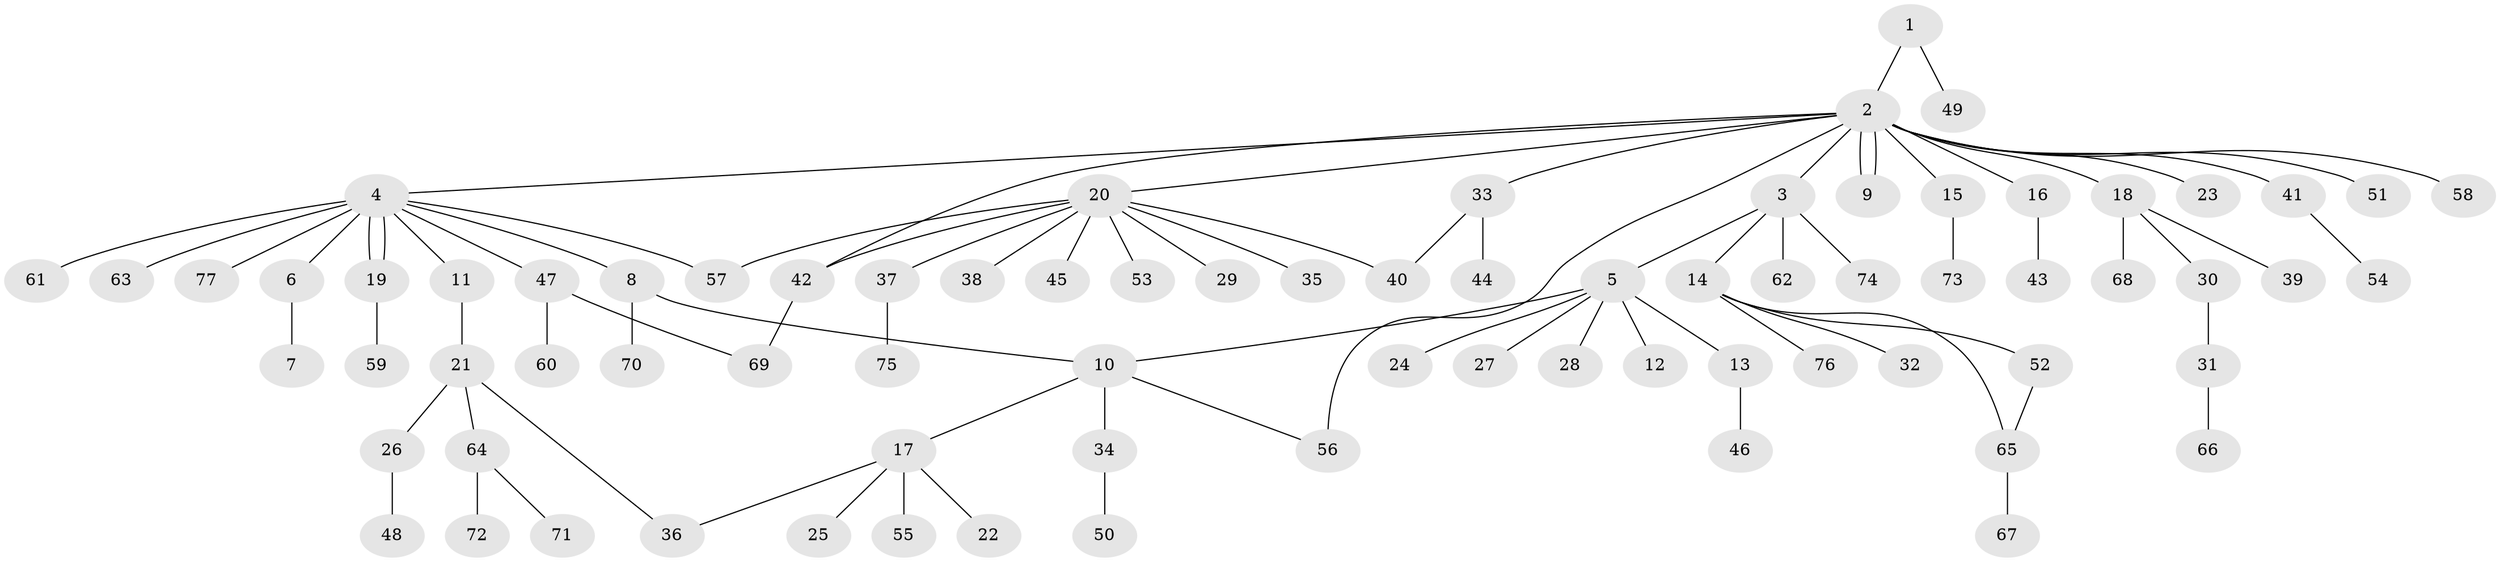 // Generated by graph-tools (version 1.1) at 2025/47/03/09/25 04:47:22]
// undirected, 77 vertices, 86 edges
graph export_dot {
graph [start="1"]
  node [color=gray90,style=filled];
  1;
  2;
  3;
  4;
  5;
  6;
  7;
  8;
  9;
  10;
  11;
  12;
  13;
  14;
  15;
  16;
  17;
  18;
  19;
  20;
  21;
  22;
  23;
  24;
  25;
  26;
  27;
  28;
  29;
  30;
  31;
  32;
  33;
  34;
  35;
  36;
  37;
  38;
  39;
  40;
  41;
  42;
  43;
  44;
  45;
  46;
  47;
  48;
  49;
  50;
  51;
  52;
  53;
  54;
  55;
  56;
  57;
  58;
  59;
  60;
  61;
  62;
  63;
  64;
  65;
  66;
  67;
  68;
  69;
  70;
  71;
  72;
  73;
  74;
  75;
  76;
  77;
  1 -- 2;
  1 -- 49;
  2 -- 3;
  2 -- 4;
  2 -- 9;
  2 -- 9;
  2 -- 15;
  2 -- 16;
  2 -- 18;
  2 -- 20;
  2 -- 23;
  2 -- 33;
  2 -- 41;
  2 -- 42;
  2 -- 51;
  2 -- 56;
  2 -- 58;
  3 -- 5;
  3 -- 14;
  3 -- 62;
  3 -- 74;
  4 -- 6;
  4 -- 8;
  4 -- 11;
  4 -- 19;
  4 -- 19;
  4 -- 47;
  4 -- 57;
  4 -- 61;
  4 -- 63;
  4 -- 77;
  5 -- 10;
  5 -- 12;
  5 -- 13;
  5 -- 24;
  5 -- 27;
  5 -- 28;
  6 -- 7;
  8 -- 10;
  8 -- 70;
  10 -- 17;
  10 -- 34;
  10 -- 56;
  11 -- 21;
  13 -- 46;
  14 -- 32;
  14 -- 52;
  14 -- 65;
  14 -- 76;
  15 -- 73;
  16 -- 43;
  17 -- 22;
  17 -- 25;
  17 -- 36;
  17 -- 55;
  18 -- 30;
  18 -- 39;
  18 -- 68;
  19 -- 59;
  20 -- 29;
  20 -- 35;
  20 -- 37;
  20 -- 38;
  20 -- 40;
  20 -- 42;
  20 -- 45;
  20 -- 53;
  20 -- 57;
  21 -- 26;
  21 -- 36;
  21 -- 64;
  26 -- 48;
  30 -- 31;
  31 -- 66;
  33 -- 40;
  33 -- 44;
  34 -- 50;
  37 -- 75;
  41 -- 54;
  42 -- 69;
  47 -- 60;
  47 -- 69;
  52 -- 65;
  64 -- 71;
  64 -- 72;
  65 -- 67;
}
